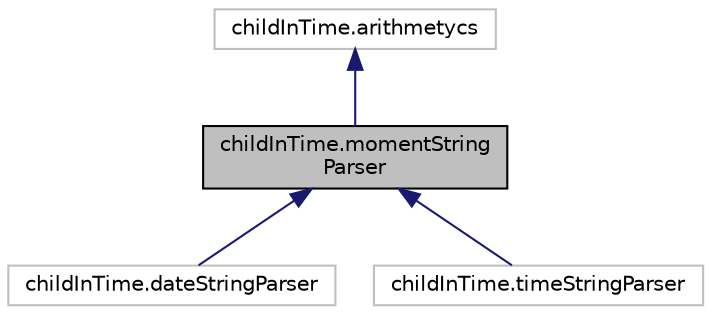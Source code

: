 digraph "childInTime.momentStringParser"
{
 // LATEX_PDF_SIZE
  edge [fontname="Helvetica",fontsize="10",labelfontname="Helvetica",labelfontsize="10"];
  node [fontname="Helvetica",fontsize="10",shape=record];
  Node1 [label="childInTime.momentString\lParser",height=0.2,width=0.4,color="black", fillcolor="grey75", style="filled", fontcolor="black",tooltip=" "];
  Node2 -> Node1 [dir="back",color="midnightblue",fontsize="10",style="solid",fontname="Helvetica"];
  Node2 [label="childInTime.arithmetycs",height=0.2,width=0.4,color="grey75", fillcolor="white", style="filled",URL="$classchildInTime_1_1arithmetycs.html",tooltip=" "];
  Node1 -> Node3 [dir="back",color="midnightblue",fontsize="10",style="solid",fontname="Helvetica"];
  Node3 [label="childInTime.dateStringParser",height=0.2,width=0.4,color="grey75", fillcolor="white", style="filled",URL="$classchildInTime_1_1dateStringParser.html",tooltip=" "];
  Node1 -> Node4 [dir="back",color="midnightblue",fontsize="10",style="solid",fontname="Helvetica"];
  Node4 [label="childInTime.timeStringParser",height=0.2,width=0.4,color="grey75", fillcolor="white", style="filled",URL="$classchildInTime_1_1timeStringParser.html",tooltip=" "];
}
